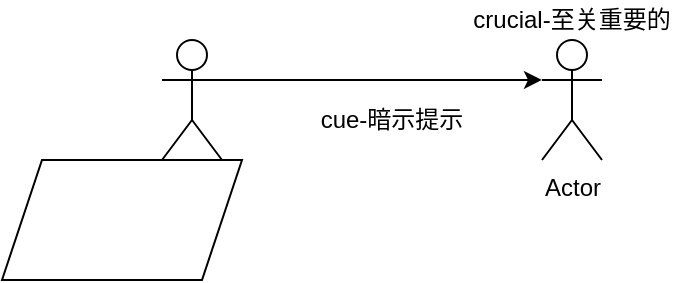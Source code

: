 <mxfile version="21.6.7" type="github">
  <diagram name="第 1 页" id="7rtr6LuM0YdCvar_iTZP">
    <mxGraphModel dx="794" dy="484" grid="1" gridSize="10" guides="1" tooltips="1" connect="1" arrows="1" fold="1" page="1" pageScale="1" pageWidth="827" pageHeight="1169" math="0" shadow="0">
      <root>
        <mxCell id="0" />
        <mxCell id="1" parent="0" />
        <mxCell id="pac2S3Z9H_IDySsRZ-_O-1" value="crucial-至关重要的" style="text;strokeColor=none;align=center;fillColor=none;html=1;verticalAlign=middle;whiteSpace=wrap;rounded=0;" parent="1" vertex="1">
          <mxGeometry x="310" y="80" width="110" height="20" as="geometry" />
        </mxCell>
        <mxCell id="pac2S3Z9H_IDySsRZ-_O-9" style="edgeStyle=orthogonalEdgeStyle;rounded=0;orthogonalLoop=1;jettySize=auto;html=1;exitX=1;exitY=0.333;exitDx=0;exitDy=0;exitPerimeter=0;entryX=0;entryY=0.333;entryDx=0;entryDy=0;entryPerimeter=0;" parent="1" source="pac2S3Z9H_IDySsRZ-_O-2" target="pac2S3Z9H_IDySsRZ-_O-6" edge="1">
          <mxGeometry relative="1" as="geometry" />
        </mxCell>
        <mxCell id="pac2S3Z9H_IDySsRZ-_O-2" value="Actor" style="shape=umlActor;verticalLabelPosition=bottom;verticalAlign=top;html=1;outlineConnect=0;" parent="1" vertex="1">
          <mxGeometry x="160" y="100" width="30" height="60" as="geometry" />
        </mxCell>
        <mxCell id="pac2S3Z9H_IDySsRZ-_O-3" value="cue-暗示提示" style="text;strokeColor=none;align=center;fillColor=none;html=1;verticalAlign=middle;whiteSpace=wrap;rounded=0;" parent="1" vertex="1">
          <mxGeometry x="220" y="130" width="110" height="20" as="geometry" />
        </mxCell>
        <mxCell id="pac2S3Z9H_IDySsRZ-_O-6" value="Actor" style="shape=umlActor;verticalLabelPosition=bottom;verticalAlign=top;html=1;outlineConnect=0;" parent="1" vertex="1">
          <mxGeometry x="350" y="100" width="30" height="60" as="geometry" />
        </mxCell>
        <mxCell id="ofWVjHEQf58lFyjFQSIO-1" value="" style="shape=parallelogram;perimeter=parallelogramPerimeter;whiteSpace=wrap;html=1;fixedSize=1;" vertex="1" parent="1">
          <mxGeometry x="80" y="160" width="120" height="60" as="geometry" />
        </mxCell>
      </root>
    </mxGraphModel>
  </diagram>
</mxfile>
